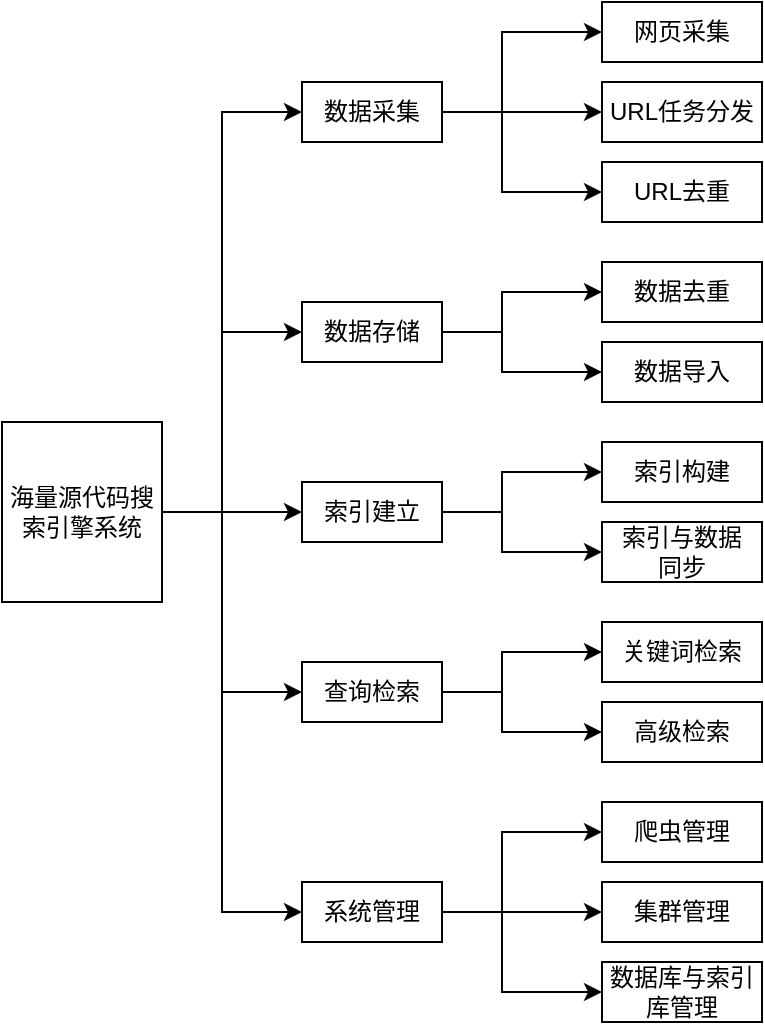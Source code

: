 <mxfile version="20.3.0" type="github">
  <diagram id="Qek8na-ewpHqfRSx6xFg" name="第 1 页">
    <mxGraphModel dx="850" dy="500" grid="1" gridSize="10" guides="1" tooltips="1" connect="1" arrows="1" fold="1" page="1" pageScale="1" pageWidth="827" pageHeight="1169" math="0" shadow="0">
      <root>
        <mxCell id="0" />
        <mxCell id="1" parent="0" />
        <mxCell id="V_g7C5P6OYZNcfV3Ak9o-39" value="" style="edgeStyle=orthogonalEdgeStyle;rounded=0;orthogonalLoop=1;jettySize=auto;html=1;" edge="1" parent="1" source="V_g7C5P6OYZNcfV3Ak9o-1" target="V_g7C5P6OYZNcfV3Ak9o-4">
          <mxGeometry relative="1" as="geometry" />
        </mxCell>
        <mxCell id="V_g7C5P6OYZNcfV3Ak9o-1" value="海量源代码搜索引擎系统" style="rounded=0;whiteSpace=wrap;html=1;" vertex="1" parent="1">
          <mxGeometry x="120" y="300" width="80" height="90" as="geometry" />
        </mxCell>
        <mxCell id="V_g7C5P6OYZNcfV3Ak9o-19" value="" style="edgeStyle=orthogonalEdgeStyle;rounded=0;orthogonalLoop=1;jettySize=auto;html=1;" edge="1" parent="1" source="V_g7C5P6OYZNcfV3Ak9o-2" target="V_g7C5P6OYZNcfV3Ak9o-8">
          <mxGeometry relative="1" as="geometry" />
        </mxCell>
        <mxCell id="V_g7C5P6OYZNcfV3Ak9o-2" value="数据采集" style="rounded=0;whiteSpace=wrap;html=1;" vertex="1" parent="1">
          <mxGeometry x="270" y="130" width="70" height="30" as="geometry" />
        </mxCell>
        <mxCell id="V_g7C5P6OYZNcfV3Ak9o-22" value="" style="edgeStyle=orthogonalEdgeStyle;rounded=0;orthogonalLoop=1;jettySize=auto;html=1;" edge="1" parent="1" source="V_g7C5P6OYZNcfV3Ak9o-3" target="V_g7C5P6OYZNcfV3Ak9o-11">
          <mxGeometry relative="1" as="geometry">
            <Array as="points">
              <mxPoint x="370" y="255" />
              <mxPoint x="370" y="275" />
            </Array>
          </mxGeometry>
        </mxCell>
        <mxCell id="V_g7C5P6OYZNcfV3Ak9o-3" value="数据存储" style="rounded=0;whiteSpace=wrap;html=1;" vertex="1" parent="1">
          <mxGeometry x="270" y="240" width="70" height="30" as="geometry" />
        </mxCell>
        <mxCell id="V_g7C5P6OYZNcfV3Ak9o-28" value="" style="edgeStyle=orthogonalEdgeStyle;rounded=0;orthogonalLoop=1;jettySize=auto;html=1;" edge="1" parent="1" source="V_g7C5P6OYZNcfV3Ak9o-4" target="V_g7C5P6OYZNcfV3Ak9o-13">
          <mxGeometry relative="1" as="geometry">
            <Array as="points">
              <mxPoint x="370" y="345" />
              <mxPoint x="370" y="365" />
            </Array>
          </mxGeometry>
        </mxCell>
        <mxCell id="V_g7C5P6OYZNcfV3Ak9o-4" value="索引建立" style="rounded=0;whiteSpace=wrap;html=1;" vertex="1" parent="1">
          <mxGeometry x="270" y="330" width="70" height="30" as="geometry" />
        </mxCell>
        <mxCell id="V_g7C5P6OYZNcfV3Ak9o-6" value="系统管理" style="rounded=0;whiteSpace=wrap;html=1;" vertex="1" parent="1">
          <mxGeometry x="270" y="530" width="70" height="30" as="geometry" />
        </mxCell>
        <mxCell id="V_g7C5P6OYZNcfV3Ak9o-7" value="网页采集" style="rounded=0;whiteSpace=wrap;html=1;" vertex="1" parent="1">
          <mxGeometry x="420" y="90" width="80" height="30" as="geometry" />
        </mxCell>
        <mxCell id="V_g7C5P6OYZNcfV3Ak9o-8" value="URL任务分发" style="rounded=0;whiteSpace=wrap;html=1;" vertex="1" parent="1">
          <mxGeometry x="420" y="130" width="80" height="30" as="geometry" />
        </mxCell>
        <mxCell id="V_g7C5P6OYZNcfV3Ak9o-9" value="URL去重" style="rounded=0;whiteSpace=wrap;html=1;" vertex="1" parent="1">
          <mxGeometry x="420" y="170" width="80" height="30" as="geometry" />
        </mxCell>
        <mxCell id="V_g7C5P6OYZNcfV3Ak9o-10" value="数据去重" style="rounded=0;whiteSpace=wrap;html=1;" vertex="1" parent="1">
          <mxGeometry x="420" y="220" width="80" height="30" as="geometry" />
        </mxCell>
        <mxCell id="V_g7C5P6OYZNcfV3Ak9o-11" value="数据导入" style="rounded=0;whiteSpace=wrap;html=1;" vertex="1" parent="1">
          <mxGeometry x="420" y="260" width="80" height="30" as="geometry" />
        </mxCell>
        <mxCell id="V_g7C5P6OYZNcfV3Ak9o-12" value="索引构建" style="rounded=0;whiteSpace=wrap;html=1;" vertex="1" parent="1">
          <mxGeometry x="420" y="310" width="80" height="30" as="geometry" />
        </mxCell>
        <mxCell id="V_g7C5P6OYZNcfV3Ak9o-13" value="索引与数据&lt;br&gt;同步" style="rounded=0;whiteSpace=wrap;html=1;" vertex="1" parent="1">
          <mxGeometry x="420" y="350" width="80" height="30" as="geometry" />
        </mxCell>
        <mxCell id="V_g7C5P6OYZNcfV3Ak9o-14" value="爬虫管理" style="rounded=0;whiteSpace=wrap;html=1;" vertex="1" parent="1">
          <mxGeometry x="420" y="490" width="80" height="30" as="geometry" />
        </mxCell>
        <mxCell id="V_g7C5P6OYZNcfV3Ak9o-15" value="集群管理" style="rounded=0;whiteSpace=wrap;html=1;" vertex="1" parent="1">
          <mxGeometry x="420" y="530" width="80" height="30" as="geometry" />
        </mxCell>
        <mxCell id="V_g7C5P6OYZNcfV3Ak9o-16" value="数据库与索引库管理" style="rounded=0;whiteSpace=wrap;html=1;" vertex="1" parent="1">
          <mxGeometry x="420" y="570" width="80" height="30" as="geometry" />
        </mxCell>
        <mxCell id="V_g7C5P6OYZNcfV3Ak9o-20" value="" style="endArrow=classic;html=1;rounded=0;exitX=1;exitY=0.5;exitDx=0;exitDy=0;entryX=0;entryY=0.5;entryDx=0;entryDy=0;" edge="1" parent="1" source="V_g7C5P6OYZNcfV3Ak9o-2" target="V_g7C5P6OYZNcfV3Ak9o-9">
          <mxGeometry width="50" height="50" relative="1" as="geometry">
            <mxPoint x="390" y="330" as="sourcePoint" />
            <mxPoint x="440" y="280" as="targetPoint" />
            <Array as="points">
              <mxPoint x="370" y="145" />
              <mxPoint x="370" y="185" />
            </Array>
          </mxGeometry>
        </mxCell>
        <mxCell id="V_g7C5P6OYZNcfV3Ak9o-21" value="" style="endArrow=classic;html=1;rounded=0;exitX=1;exitY=0.5;exitDx=0;exitDy=0;entryX=0;entryY=0.5;entryDx=0;entryDy=0;" edge="1" parent="1" source="V_g7C5P6OYZNcfV3Ak9o-2" target="V_g7C5P6OYZNcfV3Ak9o-7">
          <mxGeometry width="50" height="50" relative="1" as="geometry">
            <mxPoint x="390" y="330" as="sourcePoint" />
            <mxPoint x="440" y="280" as="targetPoint" />
            <Array as="points">
              <mxPoint x="370" y="145" />
              <mxPoint x="370" y="105" />
            </Array>
          </mxGeometry>
        </mxCell>
        <mxCell id="V_g7C5P6OYZNcfV3Ak9o-27" value="" style="endArrow=classic;html=1;rounded=0;exitX=1;exitY=0.5;exitDx=0;exitDy=0;entryX=0;entryY=0.5;entryDx=0;entryDy=0;" edge="1" parent="1" source="V_g7C5P6OYZNcfV3Ak9o-3" target="V_g7C5P6OYZNcfV3Ak9o-10">
          <mxGeometry width="50" height="50" relative="1" as="geometry">
            <mxPoint x="350" y="260" as="sourcePoint" />
            <mxPoint x="440" y="280" as="targetPoint" />
            <Array as="points">
              <mxPoint x="370" y="255" />
              <mxPoint x="370" y="235" />
            </Array>
          </mxGeometry>
        </mxCell>
        <mxCell id="V_g7C5P6OYZNcfV3Ak9o-29" value="" style="endArrow=classic;html=1;rounded=0;exitX=1;exitY=0.5;exitDx=0;exitDy=0;entryX=0;entryY=0.5;entryDx=0;entryDy=0;" edge="1" parent="1" source="V_g7C5P6OYZNcfV3Ak9o-4" target="V_g7C5P6OYZNcfV3Ak9o-12">
          <mxGeometry width="50" height="50" relative="1" as="geometry">
            <mxPoint x="390" y="380" as="sourcePoint" />
            <mxPoint x="440" y="330" as="targetPoint" />
            <Array as="points">
              <mxPoint x="370" y="345" />
              <mxPoint x="370" y="325" />
            </Array>
          </mxGeometry>
        </mxCell>
        <mxCell id="V_g7C5P6OYZNcfV3Ak9o-30" value="" style="edgeStyle=orthogonalEdgeStyle;rounded=0;orthogonalLoop=1;jettySize=auto;html=1;" edge="1" source="V_g7C5P6OYZNcfV3Ak9o-31" target="V_g7C5P6OYZNcfV3Ak9o-33" parent="1">
          <mxGeometry relative="1" as="geometry">
            <Array as="points">
              <mxPoint x="370" y="435" />
              <mxPoint x="370" y="455" />
            </Array>
          </mxGeometry>
        </mxCell>
        <mxCell id="V_g7C5P6OYZNcfV3Ak9o-31" value="查询检索" style="rounded=0;whiteSpace=wrap;html=1;" vertex="1" parent="1">
          <mxGeometry x="270" y="420" width="70" height="30" as="geometry" />
        </mxCell>
        <mxCell id="V_g7C5P6OYZNcfV3Ak9o-32" value="关键词检索" style="rounded=0;whiteSpace=wrap;html=1;" vertex="1" parent="1">
          <mxGeometry x="420" y="400" width="80" height="30" as="geometry" />
        </mxCell>
        <mxCell id="V_g7C5P6OYZNcfV3Ak9o-33" value="高级检索" style="rounded=0;whiteSpace=wrap;html=1;" vertex="1" parent="1">
          <mxGeometry x="420" y="440" width="80" height="30" as="geometry" />
        </mxCell>
        <mxCell id="V_g7C5P6OYZNcfV3Ak9o-34" value="" style="endArrow=classic;html=1;rounded=0;exitX=1;exitY=0.5;exitDx=0;exitDy=0;entryX=0;entryY=0.5;entryDx=0;entryDy=0;" edge="1" source="V_g7C5P6OYZNcfV3Ak9o-31" target="V_g7C5P6OYZNcfV3Ak9o-32" parent="1">
          <mxGeometry width="50" height="50" relative="1" as="geometry">
            <mxPoint x="390" y="470" as="sourcePoint" />
            <mxPoint x="440" y="420" as="targetPoint" />
            <Array as="points">
              <mxPoint x="370" y="435" />
              <mxPoint x="370" y="415" />
            </Array>
          </mxGeometry>
        </mxCell>
        <mxCell id="V_g7C5P6OYZNcfV3Ak9o-36" value="" style="endArrow=classic;html=1;rounded=0;exitX=1;exitY=0.5;exitDx=0;exitDy=0;entryX=0;entryY=0.5;entryDx=0;entryDy=0;" edge="1" parent="1" source="V_g7C5P6OYZNcfV3Ak9o-6" target="V_g7C5P6OYZNcfV3Ak9o-15">
          <mxGeometry width="50" height="50" relative="1" as="geometry">
            <mxPoint x="390" y="510" as="sourcePoint" />
            <mxPoint x="440" y="460" as="targetPoint" />
          </mxGeometry>
        </mxCell>
        <mxCell id="V_g7C5P6OYZNcfV3Ak9o-37" value="" style="endArrow=classic;html=1;rounded=0;exitX=1;exitY=0.5;exitDx=0;exitDy=0;entryX=0;entryY=0.5;entryDx=0;entryDy=0;" edge="1" parent="1" source="V_g7C5P6OYZNcfV3Ak9o-6" target="V_g7C5P6OYZNcfV3Ak9o-14">
          <mxGeometry width="50" height="50" relative="1" as="geometry">
            <mxPoint x="390" y="510" as="sourcePoint" />
            <mxPoint x="440" y="460" as="targetPoint" />
            <Array as="points">
              <mxPoint x="370" y="545" />
              <mxPoint x="370" y="505" />
              <mxPoint x="390" y="505" />
            </Array>
          </mxGeometry>
        </mxCell>
        <mxCell id="V_g7C5P6OYZNcfV3Ak9o-38" value="" style="endArrow=classic;html=1;rounded=0;exitX=1;exitY=0.5;exitDx=0;exitDy=0;entryX=0;entryY=0.5;entryDx=0;entryDy=0;" edge="1" parent="1" source="V_g7C5P6OYZNcfV3Ak9o-6" target="V_g7C5P6OYZNcfV3Ak9o-16">
          <mxGeometry width="50" height="50" relative="1" as="geometry">
            <mxPoint x="390" y="510" as="sourcePoint" />
            <mxPoint x="440" y="460" as="targetPoint" />
            <Array as="points">
              <mxPoint x="370" y="545" />
              <mxPoint x="370" y="585" />
            </Array>
          </mxGeometry>
        </mxCell>
        <mxCell id="V_g7C5P6OYZNcfV3Ak9o-40" value="" style="endArrow=classic;html=1;rounded=0;exitX=1;exitY=0.5;exitDx=0;exitDy=0;entryX=0;entryY=0.5;entryDx=0;entryDy=0;" edge="1" parent="1" source="V_g7C5P6OYZNcfV3Ak9o-1" target="V_g7C5P6OYZNcfV3Ak9o-31">
          <mxGeometry width="50" height="50" relative="1" as="geometry">
            <mxPoint x="390" y="500" as="sourcePoint" />
            <mxPoint x="440" y="450" as="targetPoint" />
            <Array as="points">
              <mxPoint x="230" y="345" />
              <mxPoint x="230" y="435" />
            </Array>
          </mxGeometry>
        </mxCell>
        <mxCell id="V_g7C5P6OYZNcfV3Ak9o-41" value="" style="endArrow=classic;html=1;rounded=0;exitX=1;exitY=0.5;exitDx=0;exitDy=0;entryX=0;entryY=0.5;entryDx=0;entryDy=0;" edge="1" parent="1" source="V_g7C5P6OYZNcfV3Ak9o-1" target="V_g7C5P6OYZNcfV3Ak9o-3">
          <mxGeometry width="50" height="50" relative="1" as="geometry">
            <mxPoint x="390" y="320" as="sourcePoint" />
            <mxPoint x="440" y="270" as="targetPoint" />
            <Array as="points">
              <mxPoint x="230" y="345" />
              <mxPoint x="230" y="255" />
            </Array>
          </mxGeometry>
        </mxCell>
        <mxCell id="V_g7C5P6OYZNcfV3Ak9o-42" value="" style="endArrow=classic;html=1;rounded=0;exitX=1;exitY=0.5;exitDx=0;exitDy=0;entryX=0;entryY=0.5;entryDx=0;entryDy=0;" edge="1" parent="1" source="V_g7C5P6OYZNcfV3Ak9o-1" target="V_g7C5P6OYZNcfV3Ak9o-2">
          <mxGeometry width="50" height="50" relative="1" as="geometry">
            <mxPoint x="390" y="310" as="sourcePoint" />
            <mxPoint x="440" y="260" as="targetPoint" />
            <Array as="points">
              <mxPoint x="230" y="345" />
              <mxPoint x="230" y="145" />
            </Array>
          </mxGeometry>
        </mxCell>
        <mxCell id="V_g7C5P6OYZNcfV3Ak9o-43" value="" style="endArrow=classic;html=1;rounded=0;exitX=1;exitY=0.5;exitDx=0;exitDy=0;entryX=0;entryY=0.5;entryDx=0;entryDy=0;" edge="1" parent="1" source="V_g7C5P6OYZNcfV3Ak9o-1" target="V_g7C5P6OYZNcfV3Ak9o-6">
          <mxGeometry width="50" height="50" relative="1" as="geometry">
            <mxPoint x="390" y="440" as="sourcePoint" />
            <mxPoint x="440" y="390" as="targetPoint" />
            <Array as="points">
              <mxPoint x="230" y="345" />
              <mxPoint x="230" y="545" />
            </Array>
          </mxGeometry>
        </mxCell>
      </root>
    </mxGraphModel>
  </diagram>
</mxfile>
